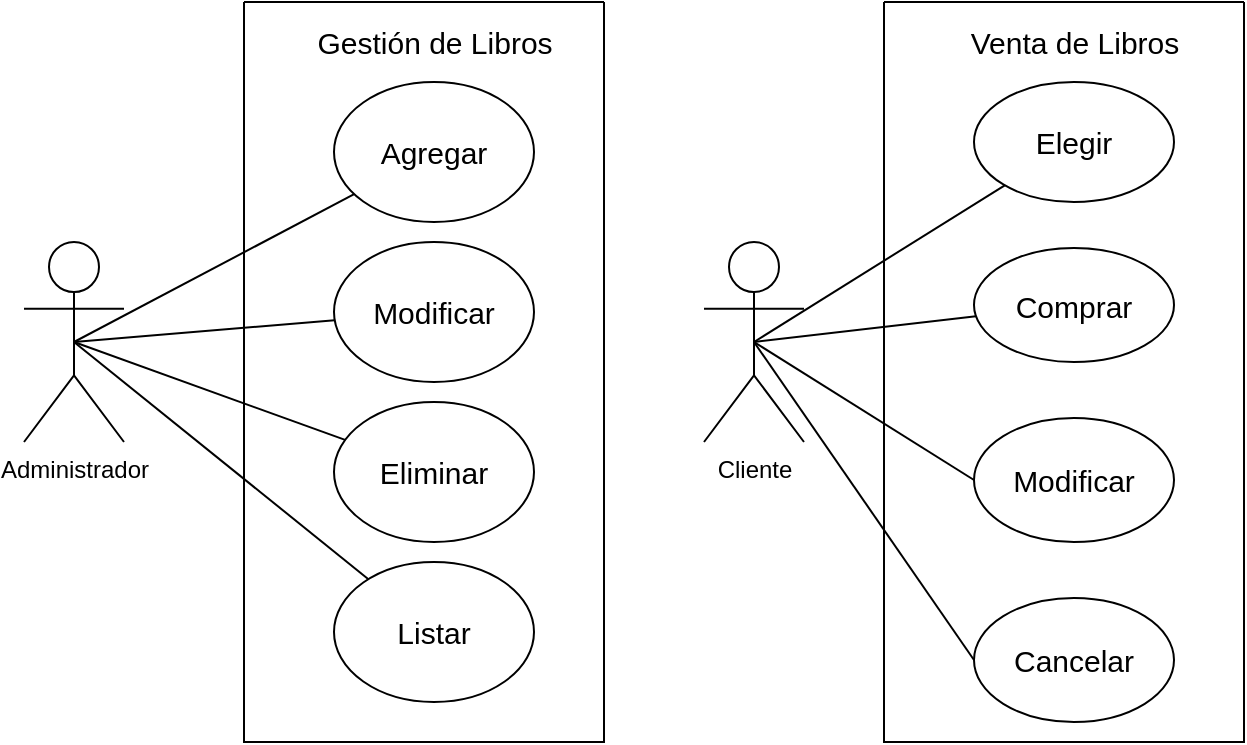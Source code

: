 <mxfile version="15.0.5" type="device"><diagram id="PF36qCb1N2yHSXNt3I2h" name="Page-1"><mxGraphModel dx="868" dy="450" grid="1" gridSize="10" guides="1" tooltips="1" connect="1" arrows="1" fold="1" page="1" pageScale="1" pageWidth="827" pageHeight="1169" math="0" shadow="0"><root><mxCell id="0"/><mxCell id="1" parent="0"/><mxCell id="JGRvj5jzdk4sPP0sNCJL-1" value="" style="swimlane;startSize=0;" parent="1" vertex="1"><mxGeometry x="160" y="40" width="180" height="370" as="geometry"><mxRectangle x="160" y="40" width="50" height="40" as="alternateBounds"/></mxGeometry></mxCell><mxCell id="JGRvj5jzdk4sPP0sNCJL-5" value="Gestión de Libros" style="text;html=1;align=center;verticalAlign=middle;resizable=0;points=[];autosize=1;strokeColor=none;fontSize=15;" parent="JGRvj5jzdk4sPP0sNCJL-1" vertex="1"><mxGeometry x="30" y="10" width="130" height="20" as="geometry"/></mxCell><mxCell id="JGRvj5jzdk4sPP0sNCJL-6" value="Agregar" style="ellipse;whiteSpace=wrap;html=1;fontSize=15;" parent="JGRvj5jzdk4sPP0sNCJL-1" vertex="1"><mxGeometry x="45" y="40" width="100" height="70" as="geometry"/></mxCell><mxCell id="JGRvj5jzdk4sPP0sNCJL-7" value="Modificar" style="ellipse;whiteSpace=wrap;html=1;fontSize=15;" parent="JGRvj5jzdk4sPP0sNCJL-1" vertex="1"><mxGeometry x="45" y="120" width="100" height="70" as="geometry"/></mxCell><mxCell id="JGRvj5jzdk4sPP0sNCJL-8" value="Eliminar" style="ellipse;whiteSpace=wrap;html=1;fontSize=15;" parent="JGRvj5jzdk4sPP0sNCJL-1" vertex="1"><mxGeometry x="45" y="200" width="100" height="70" as="geometry"/></mxCell><mxCell id="JGRvj5jzdk4sPP0sNCJL-9" value="Listar" style="ellipse;whiteSpace=wrap;html=1;fontSize=15;" parent="JGRvj5jzdk4sPP0sNCJL-1" vertex="1"><mxGeometry x="45" y="280" width="100" height="70" as="geometry"/></mxCell><mxCell id="JGRvj5jzdk4sPP0sNCJL-2" value="Administrador" style="shape=umlActor;verticalLabelPosition=bottom;verticalAlign=top;html=1;outlineConnect=0;" parent="1" vertex="1"><mxGeometry x="50" y="160" width="50" height="100" as="geometry"/></mxCell><mxCell id="JGRvj5jzdk4sPP0sNCJL-10" value="" style="endArrow=none;html=1;fontSize=15;exitX=0.5;exitY=0.5;exitDx=0;exitDy=0;exitPerimeter=0;" parent="1" source="JGRvj5jzdk4sPP0sNCJL-2" target="JGRvj5jzdk4sPP0sNCJL-8" edge="1"><mxGeometry width="50" height="50" relative="1" as="geometry"><mxPoint x="390" y="260" as="sourcePoint"/><mxPoint x="440" y="210" as="targetPoint"/></mxGeometry></mxCell><mxCell id="JGRvj5jzdk4sPP0sNCJL-11" value="" style="endArrow=none;html=1;fontSize=15;exitX=0.5;exitY=0.5;exitDx=0;exitDy=0;exitPerimeter=0;" parent="1" source="JGRvj5jzdk4sPP0sNCJL-2" target="JGRvj5jzdk4sPP0sNCJL-6" edge="1"><mxGeometry width="50" height="50" relative="1" as="geometry"><mxPoint x="80" y="240" as="sourcePoint"/><mxPoint x="130" y="190" as="targetPoint"/></mxGeometry></mxCell><mxCell id="JGRvj5jzdk4sPP0sNCJL-12" value="" style="endArrow=none;html=1;fontSize=15;exitX=0.5;exitY=0.5;exitDx=0;exitDy=0;exitPerimeter=0;" parent="1" source="JGRvj5jzdk4sPP0sNCJL-2" target="JGRvj5jzdk4sPP0sNCJL-7" edge="1"><mxGeometry width="50" height="50" relative="1" as="geometry"><mxPoint x="200" y="240" as="sourcePoint"/><mxPoint x="250" y="190" as="targetPoint"/></mxGeometry></mxCell><mxCell id="JGRvj5jzdk4sPP0sNCJL-13" value="" style="endArrow=none;html=1;fontSize=15;entryX=0.5;entryY=0.5;entryDx=0;entryDy=0;entryPerimeter=0;" parent="1" source="JGRvj5jzdk4sPP0sNCJL-9" target="JGRvj5jzdk4sPP0sNCJL-2" edge="1"><mxGeometry width="50" height="50" relative="1" as="geometry"><mxPoint x="90" y="360" as="sourcePoint"/><mxPoint x="140" y="310" as="targetPoint"/></mxGeometry></mxCell><mxCell id="JGRvj5jzdk4sPP0sNCJL-14" value="" style="swimlane;startSize=0;" parent="1" vertex="1"><mxGeometry x="480" y="40" width="180" height="370" as="geometry"><mxRectangle x="160" y="40" width="50" height="40" as="alternateBounds"/></mxGeometry></mxCell><mxCell id="JGRvj5jzdk4sPP0sNCJL-15" value="Venta de Libros" style="text;html=1;align=center;verticalAlign=middle;resizable=0;points=[];autosize=1;strokeColor=none;fontSize=15;" parent="JGRvj5jzdk4sPP0sNCJL-14" vertex="1"><mxGeometry x="35" y="10" width="120" height="20" as="geometry"/></mxCell><mxCell id="JGRvj5jzdk4sPP0sNCJL-16" value="Elegir" style="ellipse;whiteSpace=wrap;html=1;fontSize=15;" parent="JGRvj5jzdk4sPP0sNCJL-14" vertex="1"><mxGeometry x="45" y="40" width="100" height="60" as="geometry"/></mxCell><mxCell id="JGRvj5jzdk4sPP0sNCJL-18" value="Comprar" style="ellipse;whiteSpace=wrap;html=1;fontSize=15;" parent="JGRvj5jzdk4sPP0sNCJL-14" vertex="1"><mxGeometry x="45" y="123" width="100" height="57" as="geometry"/></mxCell><mxCell id="JGRvj5jzdk4sPP0sNCJL-28" value="Modificar" style="ellipse;whiteSpace=wrap;html=1;fontSize=15;" parent="JGRvj5jzdk4sPP0sNCJL-14" vertex="1"><mxGeometry x="45" y="208" width="100" height="62" as="geometry"/></mxCell><mxCell id="JGRvj5jzdk4sPP0sNCJL-32" value="Cancelar" style="ellipse;whiteSpace=wrap;html=1;fontSize=15;" parent="JGRvj5jzdk4sPP0sNCJL-14" vertex="1"><mxGeometry x="45" y="298" width="100" height="62" as="geometry"/></mxCell><mxCell id="JGRvj5jzdk4sPP0sNCJL-20" value="Cliente" style="shape=umlActor;verticalLabelPosition=bottom;verticalAlign=top;html=1;outlineConnect=0;" parent="1" vertex="1"><mxGeometry x="390" y="160" width="50" height="100" as="geometry"/></mxCell><mxCell id="JGRvj5jzdk4sPP0sNCJL-21" value="" style="endArrow=none;html=1;fontSize=15;exitX=0.5;exitY=0.5;exitDx=0;exitDy=0;exitPerimeter=0;" parent="1" source="JGRvj5jzdk4sPP0sNCJL-20" target="JGRvj5jzdk4sPP0sNCJL-18" edge="1"><mxGeometry width="50" height="50" relative="1" as="geometry"><mxPoint x="730" y="260" as="sourcePoint"/><mxPoint x="780" y="210" as="targetPoint"/></mxGeometry></mxCell><mxCell id="JGRvj5jzdk4sPP0sNCJL-22" value="" style="endArrow=none;html=1;fontSize=15;exitX=0.5;exitY=0.5;exitDx=0;exitDy=0;exitPerimeter=0;" parent="1" source="JGRvj5jzdk4sPP0sNCJL-20" target="JGRvj5jzdk4sPP0sNCJL-16" edge="1"><mxGeometry width="50" height="50" relative="1" as="geometry"><mxPoint x="420" y="240" as="sourcePoint"/><mxPoint x="470" y="190" as="targetPoint"/></mxGeometry></mxCell><mxCell id="DbOLUz1hWhYkm1zQxhc1-4" value="" style="endArrow=none;html=1;fontSize=15;exitX=0.5;exitY=0.5;exitDx=0;exitDy=0;exitPerimeter=0;entryX=0;entryY=0.5;entryDx=0;entryDy=0;" edge="1" parent="1" source="JGRvj5jzdk4sPP0sNCJL-20" target="JGRvj5jzdk4sPP0sNCJL-28"><mxGeometry width="50" height="50" relative="1" as="geometry"><mxPoint x="425" y="220" as="sourcePoint"/><mxPoint x="535.946" y="207.019" as="targetPoint"/></mxGeometry></mxCell><mxCell id="DbOLUz1hWhYkm1zQxhc1-5" value="" style="endArrow=none;html=1;fontSize=15;exitX=0.5;exitY=0.5;exitDx=0;exitDy=0;exitPerimeter=0;entryX=0;entryY=0.5;entryDx=0;entryDy=0;" edge="1" parent="1" source="JGRvj5jzdk4sPP0sNCJL-20" target="JGRvj5jzdk4sPP0sNCJL-32"><mxGeometry width="50" height="50" relative="1" as="geometry"><mxPoint x="425" y="220" as="sourcePoint"/><mxPoint x="535" y="289" as="targetPoint"/></mxGeometry></mxCell></root></mxGraphModel></diagram></mxfile>